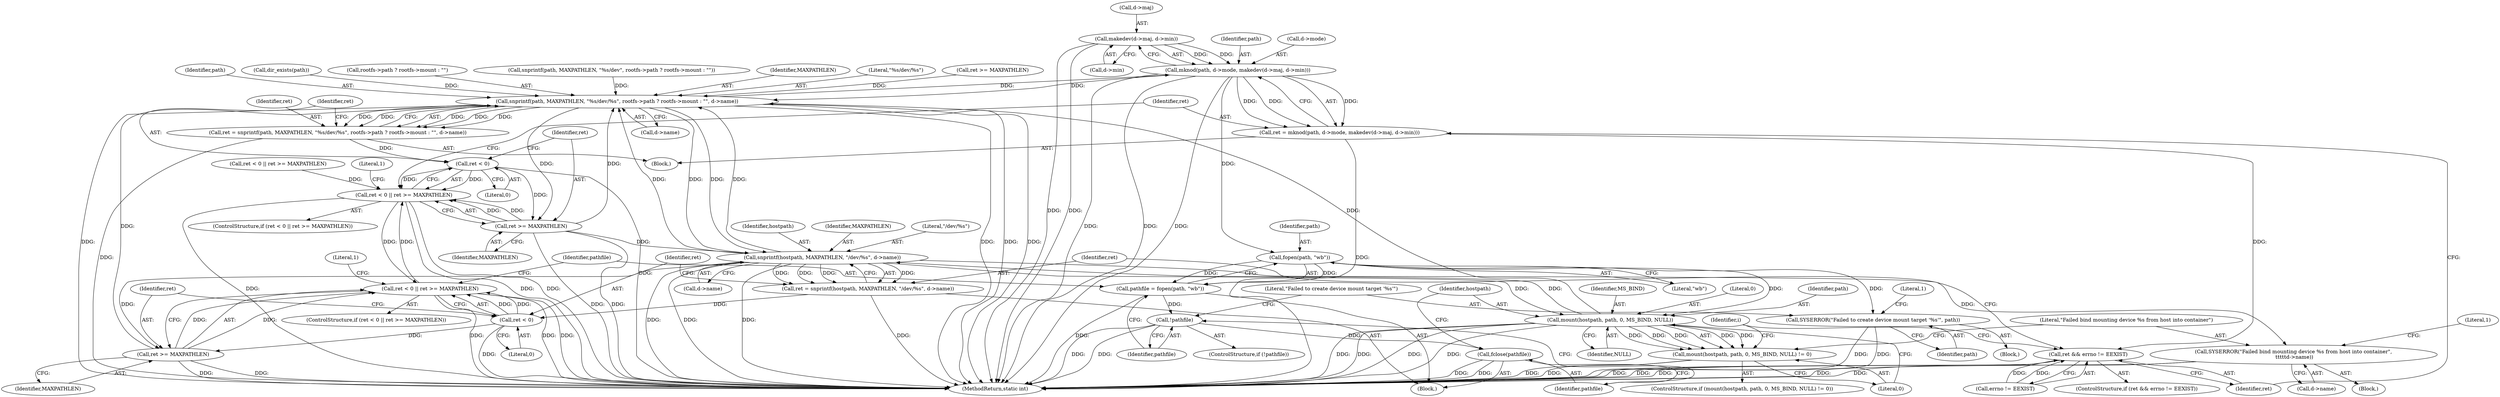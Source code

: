 digraph "1_lxc_592fd47a6245508b79fe6ac819fe6d3b2c1289be_1@pointer" {
"1000212" [label="(Call,makedev(d->maj, d->min))"];
"1000207" [label="(Call,mknod(path, d->mode, makedev(d->maj, d->min)))"];
"1000179" [label="(Call,snprintf(path, MAXPATHLEN, \"%s/dev/%s\", rootfs->path ? rootfs->mount : \"\", d->name))"];
"1000177" [label="(Call,ret = snprintf(path, MAXPATHLEN, \"%s/dev/%s\", rootfs->path ? rootfs->mount : \"\", d->name))"];
"1000196" [label="(Call,ret < 0)"];
"1000195" [label="(Call,ret < 0 || ret >= MAXPATHLEN)"];
"1000238" [label="(Call,ret < 0 || ret >= MAXPATHLEN)"];
"1000199" [label="(Call,ret >= MAXPATHLEN)"];
"1000230" [label="(Call,snprintf(hostpath, MAXPATHLEN, \"/dev/%s\", d->name))"];
"1000228" [label="(Call,ret = snprintf(hostpath, MAXPATHLEN, \"/dev/%s\", d->name))"];
"1000239" [label="(Call,ret < 0)"];
"1000242" [label="(Call,ret >= MAXPATHLEN)"];
"1000267" [label="(Call,mount(hostpath, path, 0, MS_BIND, NULL))"];
"1000266" [label="(Call,mount(hostpath, path, 0, MS_BIND, NULL) != 0)"];
"1000275" [label="(Call,SYSERROR(\"Failed bind mounting device %s from host into container\",\n \t\t\t\t\td->name))"];
"1000205" [label="(Call,ret = mknod(path, d->mode, makedev(d->maj, d->min)))"];
"1000220" [label="(Call,ret && errno != EEXIST)"];
"1000250" [label="(Call,fopen(path, \"wb\"))"];
"1000248" [label="(Call,pathfile = fopen(path, \"wb\"))"];
"1000254" [label="(Call,!pathfile)"];
"1000263" [label="(Call,fclose(pathfile))"];
"1000257" [label="(Call,SYSERROR(\"Failed to create device mount target '%s'\", path))"];
"1000232" [label="(Identifier,MAXPATHLEN)"];
"1000230" [label="(Call,snprintf(hostpath, MAXPATHLEN, \"/dev/%s\", d->name))"];
"1000178" [label="(Identifier,ret)"];
"1000250" [label="(Call,fopen(path, \"wb\"))"];
"1000194" [label="(ControlStructure,if (ret < 0 || ret >= MAXPATHLEN))"];
"1000267" [label="(Call,mount(hostpath, path, 0, MS_BIND, NULL))"];
"1000112" [label="(Call,snprintf(path, MAXPATHLEN, \"%s/dev\", rootfs->path ? rootfs->mount : \"\"))"];
"1000181" [label="(Identifier,MAXPATHLEN)"];
"1000177" [label="(Call,ret = snprintf(path, MAXPATHLEN, \"%s/dev/%s\", rootfs->path ? rootfs->mount : \"\", d->name))"];
"1000219" [label="(ControlStructure,if (ret && errno != EEXIST))"];
"1000272" [label="(Identifier,NULL)"];
"1000263" [label="(Call,fclose(pathfile))"];
"1000256" [label="(Block,)"];
"1000243" [label="(Identifier,ret)"];
"1000196" [label="(Call,ret < 0)"];
"1000213" [label="(Call,d->maj)"];
"1000233" [label="(Literal,\"/dev/%s\")"];
"1000237" [label="(ControlStructure,if (ret < 0 || ret >= MAXPATHLEN))"];
"1000201" [label="(Identifier,MAXPATHLEN)"];
"1000274" [label="(Block,)"];
"1000255" [label="(Identifier,pathfile)"];
"1000270" [label="(Literal,0)"];
"1000268" [label="(Identifier,hostpath)"];
"1000198" [label="(Literal,0)"];
"1000206" [label="(Identifier,ret)"];
"1000264" [label="(Identifier,pathfile)"];
"1000209" [label="(Call,d->mode)"];
"1000234" [label="(Call,d->name)"];
"1000182" [label="(Literal,\"%s/dev/%s\")"];
"1000200" [label="(Identifier,ret)"];
"1000269" [label="(Identifier,path)"];
"1000228" [label="(Call,ret = snprintf(hostpath, MAXPATHLEN, \"/dev/%s\", d->name))"];
"1000225" [label="(Block,)"];
"1000244" [label="(Identifier,MAXPATHLEN)"];
"1000265" [label="(ControlStructure,if (mount(hostpath, path, 0, MS_BIND, NULL) != 0))"];
"1000257" [label="(Call,SYSERROR(\"Failed to create device mount target '%s'\", path))"];
"1000259" [label="(Identifier,path)"];
"1000251" [label="(Identifier,path)"];
"1000258" [label="(Literal,\"Failed to create device mount target '%s'\")"];
"1000254" [label="(Call,!pathfile)"];
"1000262" [label="(Literal,1)"];
"1000212" [label="(Call,makedev(d->maj, d->min))"];
"1000129" [label="(Call,ret >= MAXPATHLEN)"];
"1000276" [label="(Literal,\"Failed bind mounting device %s from host into container\")"];
"1000197" [label="(Identifier,ret)"];
"1000241" [label="(Literal,0)"];
"1000273" [label="(Literal,0)"];
"1000220" [label="(Call,ret && errno != EEXIST)"];
"1000240" [label="(Identifier,ret)"];
"1000231" [label="(Identifier,hostpath)"];
"1000252" [label="(Literal,\"wb\")"];
"1000253" [label="(ControlStructure,if (!pathfile))"];
"1000242" [label="(Call,ret >= MAXPATHLEN)"];
"1000248" [label="(Call,pathfile = fopen(path, \"wb\"))"];
"1000221" [label="(Identifier,ret)"];
"1000195" [label="(Call,ret < 0 || ret >= MAXPATHLEN)"];
"1000266" [label="(Call,mount(hostpath, path, 0, MS_BIND, NULL) != 0)"];
"1000205" [label="(Call,ret = mknod(path, d->mode, makedev(d->maj, d->min)))"];
"1000168" [label="(Identifier,i)"];
"1000199" [label="(Call,ret >= MAXPATHLEN)"];
"1000249" [label="(Identifier,pathfile)"];
"1000247" [label="(Literal,1)"];
"1000229" [label="(Identifier,ret)"];
"1000277" [label="(Call,d->name)"];
"1000180" [label="(Identifier,path)"];
"1000140" [label="(Call,dir_exists(path))"];
"1000271" [label="(Identifier,MS_BIND)"];
"1000208" [label="(Identifier,path)"];
"1000179" [label="(Call,snprintf(path, MAXPATHLEN, \"%s/dev/%s\", rootfs->path ? rootfs->mount : \"\", d->name))"];
"1000125" [label="(Call,ret < 0 || ret >= MAXPATHLEN)"];
"1000239" [label="(Call,ret < 0)"];
"1000216" [label="(Call,d->min)"];
"1000183" [label="(Call,rootfs->path ? rootfs->mount : \"\")"];
"1000289" [label="(MethodReturn,static int)"];
"1000169" [label="(Block,)"];
"1000204" [label="(Literal,1)"];
"1000275" [label="(Call,SYSERROR(\"Failed bind mounting device %s from host into container\",\n \t\t\t\t\td->name))"];
"1000238" [label="(Call,ret < 0 || ret >= MAXPATHLEN)"];
"1000191" [label="(Call,d->name)"];
"1000207" [label="(Call,mknod(path, d->mode, makedev(d->maj, d->min)))"];
"1000222" [label="(Call,errno != EEXIST)"];
"1000282" [label="(Literal,1)"];
"1000212" -> "1000207"  [label="AST: "];
"1000212" -> "1000216"  [label="CFG: "];
"1000213" -> "1000212"  [label="AST: "];
"1000216" -> "1000212"  [label="AST: "];
"1000207" -> "1000212"  [label="CFG: "];
"1000212" -> "1000289"  [label="DDG: "];
"1000212" -> "1000289"  [label="DDG: "];
"1000212" -> "1000207"  [label="DDG: "];
"1000212" -> "1000207"  [label="DDG: "];
"1000207" -> "1000205"  [label="AST: "];
"1000208" -> "1000207"  [label="AST: "];
"1000209" -> "1000207"  [label="AST: "];
"1000205" -> "1000207"  [label="CFG: "];
"1000207" -> "1000289"  [label="DDG: "];
"1000207" -> "1000289"  [label="DDG: "];
"1000207" -> "1000289"  [label="DDG: "];
"1000207" -> "1000179"  [label="DDG: "];
"1000207" -> "1000205"  [label="DDG: "];
"1000207" -> "1000205"  [label="DDG: "];
"1000207" -> "1000205"  [label="DDG: "];
"1000179" -> "1000207"  [label="DDG: "];
"1000207" -> "1000250"  [label="DDG: "];
"1000179" -> "1000177"  [label="AST: "];
"1000179" -> "1000191"  [label="CFG: "];
"1000180" -> "1000179"  [label="AST: "];
"1000181" -> "1000179"  [label="AST: "];
"1000182" -> "1000179"  [label="AST: "];
"1000183" -> "1000179"  [label="AST: "];
"1000191" -> "1000179"  [label="AST: "];
"1000177" -> "1000179"  [label="CFG: "];
"1000179" -> "1000289"  [label="DDG: "];
"1000179" -> "1000289"  [label="DDG: "];
"1000179" -> "1000289"  [label="DDG: "];
"1000179" -> "1000289"  [label="DDG: "];
"1000179" -> "1000177"  [label="DDG: "];
"1000179" -> "1000177"  [label="DDG: "];
"1000179" -> "1000177"  [label="DDG: "];
"1000179" -> "1000177"  [label="DDG: "];
"1000179" -> "1000177"  [label="DDG: "];
"1000140" -> "1000179"  [label="DDG: "];
"1000267" -> "1000179"  [label="DDG: "];
"1000199" -> "1000179"  [label="DDG: "];
"1000112" -> "1000179"  [label="DDG: "];
"1000230" -> "1000179"  [label="DDG: "];
"1000230" -> "1000179"  [label="DDG: "];
"1000242" -> "1000179"  [label="DDG: "];
"1000129" -> "1000179"  [label="DDG: "];
"1000179" -> "1000199"  [label="DDG: "];
"1000179" -> "1000230"  [label="DDG: "];
"1000179" -> "1000230"  [label="DDG: "];
"1000177" -> "1000169"  [label="AST: "];
"1000178" -> "1000177"  [label="AST: "];
"1000197" -> "1000177"  [label="CFG: "];
"1000177" -> "1000289"  [label="DDG: "];
"1000177" -> "1000196"  [label="DDG: "];
"1000196" -> "1000195"  [label="AST: "];
"1000196" -> "1000198"  [label="CFG: "];
"1000197" -> "1000196"  [label="AST: "];
"1000198" -> "1000196"  [label="AST: "];
"1000200" -> "1000196"  [label="CFG: "];
"1000195" -> "1000196"  [label="CFG: "];
"1000196" -> "1000289"  [label="DDG: "];
"1000196" -> "1000195"  [label="DDG: "];
"1000196" -> "1000195"  [label="DDG: "];
"1000196" -> "1000199"  [label="DDG: "];
"1000195" -> "1000194"  [label="AST: "];
"1000195" -> "1000199"  [label="CFG: "];
"1000199" -> "1000195"  [label="AST: "];
"1000204" -> "1000195"  [label="CFG: "];
"1000206" -> "1000195"  [label="CFG: "];
"1000195" -> "1000289"  [label="DDG: "];
"1000195" -> "1000289"  [label="DDG: "];
"1000195" -> "1000289"  [label="DDG: "];
"1000125" -> "1000195"  [label="DDG: "];
"1000238" -> "1000195"  [label="DDG: "];
"1000199" -> "1000195"  [label="DDG: "];
"1000199" -> "1000195"  [label="DDG: "];
"1000195" -> "1000238"  [label="DDG: "];
"1000238" -> "1000237"  [label="AST: "];
"1000238" -> "1000239"  [label="CFG: "];
"1000238" -> "1000242"  [label="CFG: "];
"1000239" -> "1000238"  [label="AST: "];
"1000242" -> "1000238"  [label="AST: "];
"1000247" -> "1000238"  [label="CFG: "];
"1000249" -> "1000238"  [label="CFG: "];
"1000238" -> "1000289"  [label="DDG: "];
"1000238" -> "1000289"  [label="DDG: "];
"1000238" -> "1000289"  [label="DDG: "];
"1000239" -> "1000238"  [label="DDG: "];
"1000239" -> "1000238"  [label="DDG: "];
"1000242" -> "1000238"  [label="DDG: "];
"1000242" -> "1000238"  [label="DDG: "];
"1000199" -> "1000201"  [label="CFG: "];
"1000200" -> "1000199"  [label="AST: "];
"1000201" -> "1000199"  [label="AST: "];
"1000199" -> "1000289"  [label="DDG: "];
"1000199" -> "1000289"  [label="DDG: "];
"1000199" -> "1000230"  [label="DDG: "];
"1000230" -> "1000228"  [label="AST: "];
"1000230" -> "1000234"  [label="CFG: "];
"1000231" -> "1000230"  [label="AST: "];
"1000232" -> "1000230"  [label="AST: "];
"1000233" -> "1000230"  [label="AST: "];
"1000234" -> "1000230"  [label="AST: "];
"1000228" -> "1000230"  [label="CFG: "];
"1000230" -> "1000289"  [label="DDG: "];
"1000230" -> "1000289"  [label="DDG: "];
"1000230" -> "1000289"  [label="DDG: "];
"1000230" -> "1000228"  [label="DDG: "];
"1000230" -> "1000228"  [label="DDG: "];
"1000230" -> "1000228"  [label="DDG: "];
"1000230" -> "1000228"  [label="DDG: "];
"1000267" -> "1000230"  [label="DDG: "];
"1000230" -> "1000242"  [label="DDG: "];
"1000230" -> "1000267"  [label="DDG: "];
"1000230" -> "1000275"  [label="DDG: "];
"1000228" -> "1000225"  [label="AST: "];
"1000229" -> "1000228"  [label="AST: "];
"1000240" -> "1000228"  [label="CFG: "];
"1000228" -> "1000289"  [label="DDG: "];
"1000228" -> "1000239"  [label="DDG: "];
"1000239" -> "1000241"  [label="CFG: "];
"1000240" -> "1000239"  [label="AST: "];
"1000241" -> "1000239"  [label="AST: "];
"1000243" -> "1000239"  [label="CFG: "];
"1000239" -> "1000289"  [label="DDG: "];
"1000239" -> "1000242"  [label="DDG: "];
"1000242" -> "1000244"  [label="CFG: "];
"1000243" -> "1000242"  [label="AST: "];
"1000244" -> "1000242"  [label="AST: "];
"1000242" -> "1000289"  [label="DDG: "];
"1000242" -> "1000289"  [label="DDG: "];
"1000267" -> "1000266"  [label="AST: "];
"1000267" -> "1000272"  [label="CFG: "];
"1000268" -> "1000267"  [label="AST: "];
"1000269" -> "1000267"  [label="AST: "];
"1000270" -> "1000267"  [label="AST: "];
"1000271" -> "1000267"  [label="AST: "];
"1000272" -> "1000267"  [label="AST: "];
"1000273" -> "1000267"  [label="CFG: "];
"1000267" -> "1000289"  [label="DDG: "];
"1000267" -> "1000289"  [label="DDG: "];
"1000267" -> "1000289"  [label="DDG: "];
"1000267" -> "1000289"  [label="DDG: "];
"1000267" -> "1000266"  [label="DDG: "];
"1000267" -> "1000266"  [label="DDG: "];
"1000267" -> "1000266"  [label="DDG: "];
"1000267" -> "1000266"  [label="DDG: "];
"1000267" -> "1000266"  [label="DDG: "];
"1000250" -> "1000267"  [label="DDG: "];
"1000266" -> "1000265"  [label="AST: "];
"1000266" -> "1000273"  [label="CFG: "];
"1000273" -> "1000266"  [label="AST: "];
"1000276" -> "1000266"  [label="CFG: "];
"1000168" -> "1000266"  [label="CFG: "];
"1000266" -> "1000289"  [label="DDG: "];
"1000266" -> "1000289"  [label="DDG: "];
"1000275" -> "1000274"  [label="AST: "];
"1000275" -> "1000277"  [label="CFG: "];
"1000276" -> "1000275"  [label="AST: "];
"1000277" -> "1000275"  [label="AST: "];
"1000282" -> "1000275"  [label="CFG: "];
"1000275" -> "1000289"  [label="DDG: "];
"1000275" -> "1000289"  [label="DDG: "];
"1000205" -> "1000169"  [label="AST: "];
"1000206" -> "1000205"  [label="AST: "];
"1000221" -> "1000205"  [label="CFG: "];
"1000205" -> "1000289"  [label="DDG: "];
"1000205" -> "1000220"  [label="DDG: "];
"1000220" -> "1000219"  [label="AST: "];
"1000220" -> "1000221"  [label="CFG: "];
"1000220" -> "1000222"  [label="CFG: "];
"1000221" -> "1000220"  [label="AST: "];
"1000222" -> "1000220"  [label="AST: "];
"1000229" -> "1000220"  [label="CFG: "];
"1000168" -> "1000220"  [label="CFG: "];
"1000220" -> "1000289"  [label="DDG: "];
"1000220" -> "1000289"  [label="DDG: "];
"1000220" -> "1000289"  [label="DDG: "];
"1000222" -> "1000220"  [label="DDG: "];
"1000222" -> "1000220"  [label="DDG: "];
"1000250" -> "1000248"  [label="AST: "];
"1000250" -> "1000252"  [label="CFG: "];
"1000251" -> "1000250"  [label="AST: "];
"1000252" -> "1000250"  [label="AST: "];
"1000248" -> "1000250"  [label="CFG: "];
"1000250" -> "1000248"  [label="DDG: "];
"1000250" -> "1000248"  [label="DDG: "];
"1000250" -> "1000257"  [label="DDG: "];
"1000248" -> "1000225"  [label="AST: "];
"1000249" -> "1000248"  [label="AST: "];
"1000255" -> "1000248"  [label="CFG: "];
"1000248" -> "1000289"  [label="DDG: "];
"1000248" -> "1000254"  [label="DDG: "];
"1000254" -> "1000253"  [label="AST: "];
"1000254" -> "1000255"  [label="CFG: "];
"1000255" -> "1000254"  [label="AST: "];
"1000258" -> "1000254"  [label="CFG: "];
"1000264" -> "1000254"  [label="CFG: "];
"1000254" -> "1000289"  [label="DDG: "];
"1000254" -> "1000289"  [label="DDG: "];
"1000254" -> "1000263"  [label="DDG: "];
"1000263" -> "1000225"  [label="AST: "];
"1000263" -> "1000264"  [label="CFG: "];
"1000264" -> "1000263"  [label="AST: "];
"1000268" -> "1000263"  [label="CFG: "];
"1000263" -> "1000289"  [label="DDG: "];
"1000263" -> "1000289"  [label="DDG: "];
"1000257" -> "1000256"  [label="AST: "];
"1000257" -> "1000259"  [label="CFG: "];
"1000258" -> "1000257"  [label="AST: "];
"1000259" -> "1000257"  [label="AST: "];
"1000262" -> "1000257"  [label="CFG: "];
"1000257" -> "1000289"  [label="DDG: "];
"1000257" -> "1000289"  [label="DDG: "];
}
